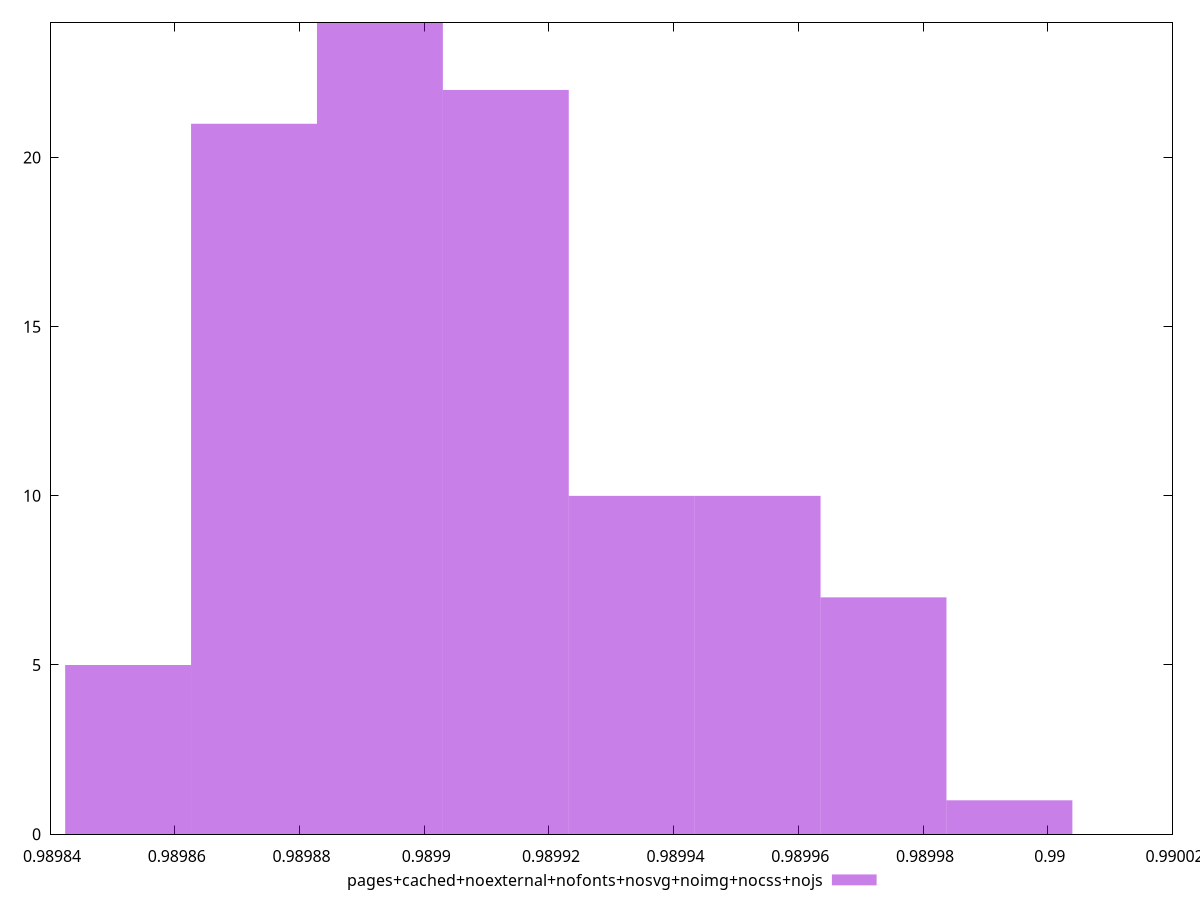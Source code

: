 $_pagesCachedNoexternalNofontsNosvgNoimgNocssNojs <<EOF
0.9898727143457529 21
0.989953470838867 10
0.98991309259231 22
0.9899736599621455 7
0.9898929034690315 24
0.9898525252224744 5
0.9899332817155885 10
0.989993849085424 1
EOF
set key outside below
set terminal pngcairo
set output "report_00006_2020-11-02T20-21-41.718Z/first-contentful-paint/pages+cached+noexternal+nofonts+nosvg+noimg+nocss+nojs//hist.png"
set yrange [0:24]
set boxwidth 0.000020189123278518313
set style fill transparent solid 0.5 noborder
plot $_pagesCachedNoexternalNofontsNosvgNoimgNocssNojs title "pages+cached+noexternal+nofonts+nosvg+noimg+nocss+nojs" with boxes ,